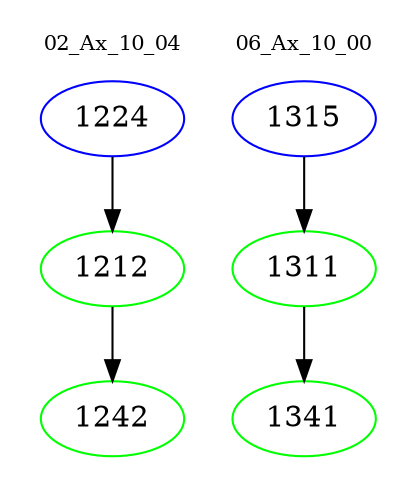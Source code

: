 digraph{
subgraph cluster_0 {
color = white
label = "02_Ax_10_04";
fontsize=10;
T0_1224 [label="1224", color="blue"]
T0_1224 -> T0_1212 [color="black"]
T0_1212 [label="1212", color="green"]
T0_1212 -> T0_1242 [color="black"]
T0_1242 [label="1242", color="green"]
}
subgraph cluster_1 {
color = white
label = "06_Ax_10_00";
fontsize=10;
T1_1315 [label="1315", color="blue"]
T1_1315 -> T1_1311 [color="black"]
T1_1311 [label="1311", color="green"]
T1_1311 -> T1_1341 [color="black"]
T1_1341 [label="1341", color="green"]
}
}

